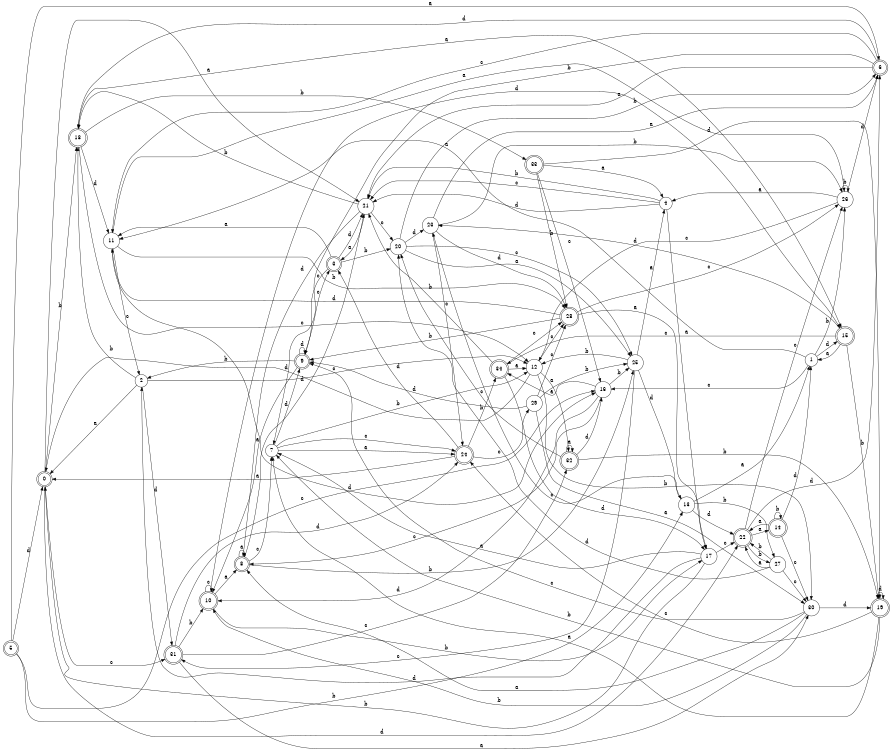 digraph n28_2 {
__start0 [label="" shape="none"];

rankdir=LR;
size="8,5";

s0 [style="rounded,filled", color="black", fillcolor="white" shape="doublecircle", label="0"];
s1 [style="filled", color="black", fillcolor="white" shape="circle", label="1"];
s2 [style="filled", color="black", fillcolor="white" shape="circle", label="2"];
s3 [style="rounded,filled", color="black", fillcolor="white" shape="doublecircle", label="3"];
s4 [style="filled", color="black", fillcolor="white" shape="circle", label="4"];
s5 [style="rounded,filled", color="black", fillcolor="white" shape="doublecircle", label="5"];
s6 [style="rounded,filled", color="black", fillcolor="white" shape="doublecircle", label="6"];
s7 [style="filled", color="black", fillcolor="white" shape="circle", label="7"];
s8 [style="rounded,filled", color="black", fillcolor="white" shape="doublecircle", label="8"];
s9 [style="rounded,filled", color="black", fillcolor="white" shape="doublecircle", label="9"];
s10 [style="rounded,filled", color="black", fillcolor="white" shape="doublecircle", label="10"];
s11 [style="filled", color="black", fillcolor="white" shape="circle", label="11"];
s12 [style="filled", color="black", fillcolor="white" shape="circle", label="12"];
s13 [style="filled", color="black", fillcolor="white" shape="circle", label="13"];
s14 [style="rounded,filled", color="black", fillcolor="white" shape="doublecircle", label="14"];
s15 [style="rounded,filled", color="black", fillcolor="white" shape="doublecircle", label="15"];
s16 [style="filled", color="black", fillcolor="white" shape="circle", label="16"];
s17 [style="filled", color="black", fillcolor="white" shape="circle", label="17"];
s18 [style="rounded,filled", color="black", fillcolor="white" shape="doublecircle", label="18"];
s19 [style="rounded,filled", color="black", fillcolor="white" shape="doublecircle", label="19"];
s20 [style="filled", color="black", fillcolor="white" shape="circle", label="20"];
s21 [style="filled", color="black", fillcolor="white" shape="circle", label="21"];
s22 [style="rounded,filled", color="black", fillcolor="white" shape="doublecircle", label="22"];
s23 [style="filled", color="black", fillcolor="white" shape="circle", label="23"];
s24 [style="rounded,filled", color="black", fillcolor="white" shape="doublecircle", label="24"];
s25 [style="filled", color="black", fillcolor="white" shape="circle", label="25"];
s26 [style="filled", color="black", fillcolor="white" shape="circle", label="26"];
s27 [style="filled", color="black", fillcolor="white" shape="circle", label="27"];
s28 [style="rounded,filled", color="black", fillcolor="white" shape="doublecircle", label="28"];
s29 [style="filled", color="black", fillcolor="white" shape="circle", label="29"];
s30 [style="filled", color="black", fillcolor="white" shape="circle", label="30"];
s31 [style="rounded,filled", color="black", fillcolor="white" shape="doublecircle", label="31"];
s32 [style="rounded,filled", color="black", fillcolor="white" shape="doublecircle", label="32"];
s33 [style="rounded,filled", color="black", fillcolor="white" shape="doublecircle", label="33"];
s34 [style="rounded,filled", color="black", fillcolor="white" shape="doublecircle", label="34"];
s0 -> s21 [label="a"];
s0 -> s18 [label="b"];
s0 -> s31 [label="c"];
s0 -> s22 [label="d"];
s1 -> s11 [label="a"];
s1 -> s26 [label="b"];
s1 -> s16 [label="c"];
s1 -> s15 [label="d"];
s2 -> s0 [label="a"];
s2 -> s18 [label="b"];
s2 -> s12 [label="c"];
s2 -> s31 [label="d"];
s3 -> s11 [label="a"];
s3 -> s20 [label="b"];
s3 -> s9 [label="c"];
s3 -> s21 [label="d"];
s4 -> s17 [label="a"];
s4 -> s21 [label="b"];
s4 -> s21 [label="c"];
s4 -> s21 [label="d"];
s5 -> s6 [label="a"];
s5 -> s13 [label="b"];
s5 -> s16 [label="c"];
s5 -> s0 [label="d"];
s6 -> s21 [label="a"];
s6 -> s7 [label="b"];
s6 -> s11 [label="c"];
s6 -> s18 [label="d"];
s7 -> s24 [label="a"];
s7 -> s12 [label="b"];
s7 -> s24 [label="c"];
s7 -> s9 [label="d"];
s8 -> s8 [label="a"];
s8 -> s25 [label="b"];
s8 -> s7 [label="c"];
s8 -> s21 [label="d"];
s9 -> s10 [label="a"];
s9 -> s2 [label="b"];
s9 -> s3 [label="c"];
s9 -> s9 [label="d"];
s10 -> s8 [label="a"];
s10 -> s17 [label="b"];
s10 -> s10 [label="c"];
s10 -> s15 [label="d"];
s11 -> s26 [label="a"];
s11 -> s28 [label="b"];
s11 -> s2 [label="c"];
s11 -> s16 [label="d"];
s12 -> s32 [label="a"];
s12 -> s30 [label="b"];
s12 -> s28 [label="c"];
s12 -> s0 [label="d"];
s13 -> s1 [label="a"];
s13 -> s27 [label="b"];
s13 -> s23 [label="c"];
s13 -> s22 [label="d"];
s14 -> s22 [label="a"];
s14 -> s14 [label="b"];
s14 -> s30 [label="c"];
s14 -> s1 [label="d"];
s15 -> s1 [label="a"];
s15 -> s19 [label="b"];
s15 -> s34 [label="c"];
s15 -> s23 [label="d"];
s16 -> s34 [label="a"];
s16 -> s25 [label="b"];
s16 -> s8 [label="c"];
s16 -> s10 [label="d"];
s17 -> s7 [label="a"];
s17 -> s0 [label="b"];
s17 -> s22 [label="c"];
s17 -> s2 [label="d"];
s18 -> s15 [label="a"];
s18 -> s33 [label="b"];
s18 -> s12 [label="c"];
s18 -> s11 [label="d"];
s19 -> s7 [label="a"];
s19 -> s7 [label="b"];
s19 -> s24 [label="c"];
s19 -> s19 [label="d"];
s20 -> s25 [label="a"];
s20 -> s6 [label="b"];
s20 -> s25 [label="c"];
s20 -> s23 [label="d"];
s21 -> s3 [label="a"];
s21 -> s18 [label="b"];
s21 -> s20 [label="c"];
s21 -> s8 [label="d"];
s22 -> s14 [label="a"];
s22 -> s27 [label="b"];
s22 -> s26 [label="c"];
s22 -> s6 [label="d"];
s23 -> s6 [label="a"];
s23 -> s26 [label="b"];
s23 -> s24 [label="c"];
s23 -> s28 [label="d"];
s24 -> s0 [label="a"];
s24 -> s34 [label="b"];
s24 -> s29 [label="c"];
s24 -> s3 [label="d"];
s25 -> s4 [label="a"];
s25 -> s12 [label="b"];
s25 -> s31 [label="c"];
s25 -> s13 [label="d"];
s26 -> s4 [label="a"];
s26 -> s26 [label="b"];
s26 -> s12 [label="c"];
s26 -> s6 [label="d"];
s27 -> s22 [label="a"];
s27 -> s22 [label="b"];
s27 -> s30 [label="c"];
s27 -> s20 [label="d"];
s28 -> s17 [label="a"];
s28 -> s9 [label="b"];
s28 -> s26 [label="c"];
s28 -> s11 [label="d"];
s29 -> s30 [label="a"];
s29 -> s25 [label="b"];
s29 -> s28 [label="c"];
s29 -> s9 [label="d"];
s30 -> s8 [label="a"];
s30 -> s10 [label="b"];
s30 -> s9 [label="c"];
s30 -> s19 [label="d"];
s31 -> s30 [label="a"];
s31 -> s10 [label="b"];
s31 -> s32 [label="c"];
s31 -> s24 [label="d"];
s32 -> s32 [label="a"];
s32 -> s19 [label="b"];
s32 -> s20 [label="c"];
s32 -> s16 [label="d"];
s33 -> s4 [label="a"];
s33 -> s28 [label="b"];
s33 -> s16 [label="c"];
s33 -> s19 [label="d"];
s34 -> s12 [label="a"];
s34 -> s21 [label="b"];
s34 -> s28 [label="c"];
s34 -> s17 [label="d"];

}